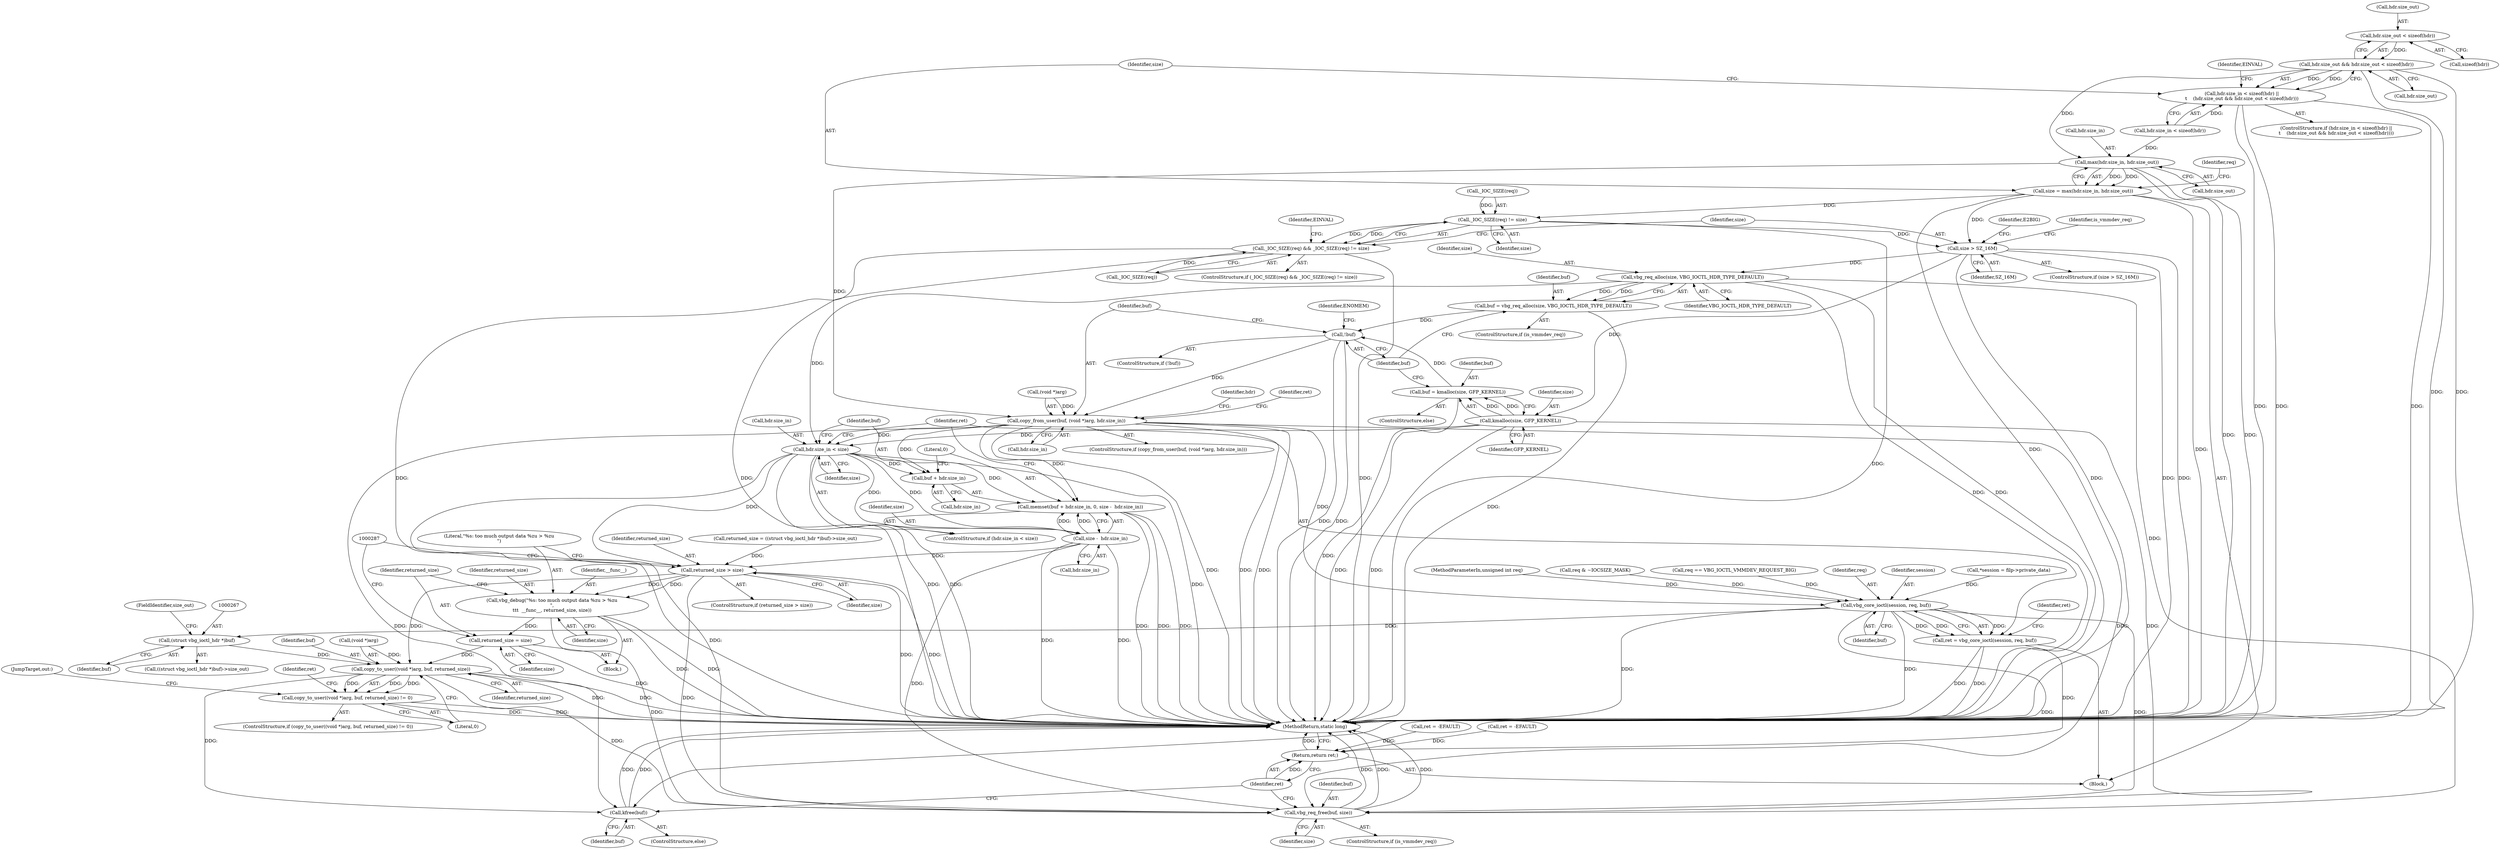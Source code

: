 digraph "0_linux_bd23a7269834dc7c1f93e83535d16ebc44b75eba@API" {
"1000154" [label="(Call,hdr.size_out < sizeof(hdr))"];
"1000150" [label="(Call,hdr.size_out && hdr.size_out < sizeof(hdr))"];
"1000143" [label="(Call,hdr.size_in < sizeof(hdr) ||\n\t    (hdr.size_out && hdr.size_out < sizeof(hdr)))"];
"1000165" [label="(Call,max(hdr.size_in, hdr.size_out))"];
"1000163" [label="(Call,size = max(hdr.size_in, hdr.size_out))"];
"1000176" [label="(Call,_IOC_SIZE(req) != size)"];
"1000173" [label="(Call,_IOC_SIZE(req) && _IOC_SIZE(req) != size)"];
"1000184" [label="(Call,size > SZ_16M)"];
"1000206" [label="(Call,vbg_req_alloc(size, VBG_IOCTL_HDR_TYPE_DEFAULT))"];
"1000204" [label="(Call,buf = vbg_req_alloc(size, VBG_IOCTL_HDR_TYPE_DEFAULT))"];
"1000216" [label="(Call,!buf)"];
"1000222" [label="(Call,copy_from_user(buf, (void *)arg, hdr.size_in))"];
"1000237" [label="(Call,hdr.size_in < size)"];
"1000242" [label="(Call,memset(buf + hdr.size_in, 0, size -  hdr.size_in))"];
"1000243" [label="(Call,buf + hdr.size_in)"];
"1000249" [label="(Call,size -  hdr.size_in)"];
"1000271" [label="(Call,returned_size > size)"];
"1000275" [label="(Call,vbg_debug(\"%s: too much output data %zu > %zu\n\",\n\t\t\t  __func__, returned_size, size))"];
"1000280" [label="(Call,returned_size = size)"];
"1000285" [label="(Call,copy_to_user((void *)arg, buf, returned_size))"];
"1000284" [label="(Call,copy_to_user((void *)arg, buf, returned_size) != 0)"];
"1000299" [label="(Call,vbg_req_free(buf, size))"];
"1000303" [label="(Call,kfree(buf))"];
"1000256" [label="(Call,vbg_core_ioctl(session, req, buf))"];
"1000254" [label="(Call,ret = vbg_core_ioctl(session, req, buf))"];
"1000305" [label="(Return,return ret;)"];
"1000266" [label="(Call,(struct vbg_ioctl_hdr *)buf)"];
"1000212" [label="(Call,kmalloc(size, GFP_KERNEL))"];
"1000210" [label="(Call,buf = kmalloc(size, GFP_KERNEL))"];
"1000292" [label="(Call,ret = -EFAULT)"];
"1000182" [label="(Identifier,EINVAL)"];
"1000242" [label="(Call,memset(buf + hdr.size_in, 0, size -  hdr.size_in))"];
"1000243" [label="(Call,buf + hdr.size_in)"];
"1000220" [label="(Identifier,ENOMEM)"];
"1000258" [label="(Identifier,req)"];
"1000151" [label="(Call,hdr.size_out)"];
"1000186" [label="(Identifier,SZ_16M)"];
"1000257" [label="(Identifier,session)"];
"1000232" [label="(Identifier,ret)"];
"1000273" [label="(Identifier,size)"];
"1000212" [label="(Call,kmalloc(size, GFP_KERNEL))"];
"1000270" [label="(ControlStructure,if (returned_size > size))"];
"1000301" [label="(Identifier,size)"];
"1000277" [label="(Identifier,__func__)"];
"1000213" [label="(Identifier,size)"];
"1000210" [label="(Call,buf = kmalloc(size, GFP_KERNEL))"];
"1000271" [label="(Call,returned_size > size)"];
"1000290" [label="(Identifier,returned_size)"];
"1000211" [label="(Identifier,buf)"];
"1000217" [label="(Identifier,buf)"];
"1000162" [label="(Identifier,EINVAL)"];
"1000265" [label="(Call,((struct vbg_ioctl_hdr *)buf)->size_out)"];
"1000304" [label="(Identifier,buf)"];
"1000275" [label="(Call,vbg_debug(\"%s: too much output data %zu > %zu\n\",\n\t\t\t  __func__, returned_size, size))"];
"1000241" [label="(Identifier,size)"];
"1000154" [label="(Call,hdr.size_out < sizeof(hdr))"];
"1000179" [label="(Identifier,size)"];
"1000306" [label="(Identifier,ret)"];
"1000176" [label="(Call,_IOC_SIZE(req) != size)"];
"1000209" [label="(ControlStructure,else)"];
"1000236" [label="(ControlStructure,if (hdr.size_in < size))"];
"1000227" [label="(Call,hdr.size_in)"];
"1000144" [label="(Call,hdr.size_in < sizeof(hdr))"];
"1000177" [label="(Call,_IOC_SIZE(req))"];
"1000143" [label="(Call,hdr.size_in < sizeof(hdr) ||\n\t    (hdr.size_out && hdr.size_out < sizeof(hdr)))"];
"1000256" [label="(Call,vbg_core_ioctl(session, req, buf))"];
"1000291" [label="(Literal,0)"];
"1000297" [label="(ControlStructure,if (is_vmmdev_req))"];
"1000215" [label="(ControlStructure,if (!buf))"];
"1000206" [label="(Call,vbg_req_alloc(size, VBG_IOCTL_HDR_TYPE_DEFAULT))"];
"1000205" [label="(Identifier,buf)"];
"1000248" [label="(Literal,0)"];
"1000189" [label="(Identifier,E2BIG)"];
"1000251" [label="(Call,hdr.size_in)"];
"1000142" [label="(ControlStructure,if (hdr.size_in < sizeof(hdr) ||\n\t    (hdr.size_out && hdr.size_out < sizeof(hdr))))"];
"1000164" [label="(Identifier,size)"];
"1000216" [label="(Call,!buf)"];
"1000169" [label="(Call,hdr.size_out)"];
"1000245" [label="(Call,hdr.size_in)"];
"1000244" [label="(Identifier,buf)"];
"1000272" [label="(Identifier,returned_size)"];
"1000263" [label="(Call,returned_size = ((struct vbg_ioctl_hdr *)buf)->size_out)"];
"1000231" [label="(Call,ret = -EFAULT)"];
"1000296" [label="(JumpTarget,out:)"];
"1000285" [label="(Call,copy_to_user((void *)arg, buf, returned_size))"];
"1000279" [label="(Identifier,size)"];
"1000175" [label="(Identifier,req)"];
"1000250" [label="(Identifier,size)"];
"1000224" [label="(Call,(void *)arg)"];
"1000281" [label="(Identifier,returned_size)"];
"1000222" [label="(Call,copy_from_user(buf, (void *)arg, hdr.size_in))"];
"1000249" [label="(Call,size -  hdr.size_in)"];
"1000155" [label="(Call,hdr.size_out)"];
"1000303" [label="(Call,kfree(buf))"];
"1000204" [label="(Call,buf = vbg_req_alloc(size, VBG_IOCTL_HDR_TYPE_DEFAULT))"];
"1000305" [label="(Return,return ret;)"];
"1000289" [label="(Identifier,buf)"];
"1000299" [label="(Call,vbg_req_free(buf, size))"];
"1000183" [label="(ControlStructure,if (size > SZ_16M))"];
"1000300" [label="(Identifier,buf)"];
"1000107" [label="(Call,*session = filp->private_data)"];
"1000103" [label="(MethodParameterIn,unsigned int req)"];
"1000282" [label="(Identifier,size)"];
"1000269" [label="(FieldIdentifier,size_out)"];
"1000268" [label="(Identifier,buf)"];
"1000283" [label="(ControlStructure,if (copy_to_user((void *)arg, buf, returned_size) != 0))"];
"1000274" [label="(Block,)"];
"1000280" [label="(Call,returned_size = size)"];
"1000174" [label="(Call,_IOC_SIZE(req))"];
"1000276" [label="(Literal,\"%s: too much output data %zu > %zu\n\")"];
"1000150" [label="(Call,hdr.size_out && hdr.size_out < sizeof(hdr))"];
"1000105" [label="(Block,)"];
"1000259" [label="(Identifier,buf)"];
"1000158" [label="(Call,sizeof(hdr))"];
"1000208" [label="(Identifier,VBG_IOCTL_HDR_TYPE_DEFAULT)"];
"1000254" [label="(Call,ret = vbg_core_ioctl(session, req, buf))"];
"1000278" [label="(Identifier,returned_size)"];
"1000166" [label="(Call,hdr.size_in)"];
"1000307" [label="(MethodReturn,static long)"];
"1000221" [label="(ControlStructure,if (copy_from_user(buf, (void *)arg, hdr.size_in)))"];
"1000191" [label="(Identifier,is_vmmdev_req)"];
"1000223" [label="(Identifier,buf)"];
"1000194" [label="(Call,req & ~IOCSIZE_MASK)"];
"1000284" [label="(Call,copy_to_user((void *)arg, buf, returned_size) != 0)"];
"1000165" [label="(Call,max(hdr.size_in, hdr.size_out))"];
"1000286" [label="(Call,(void *)arg)"];
"1000184" [label="(Call,size > SZ_16M)"];
"1000214" [label="(Identifier,GFP_KERNEL)"];
"1000237" [label="(Call,hdr.size_in < size)"];
"1000266" [label="(Call,(struct vbg_ioctl_hdr *)buf)"];
"1000207" [label="(Identifier,size)"];
"1000293" [label="(Identifier,ret)"];
"1000255" [label="(Identifier,ret)"];
"1000163" [label="(Call,size = max(hdr.size_in, hdr.size_out))"];
"1000202" [label="(ControlStructure,if (is_vmmdev_req))"];
"1000238" [label="(Call,hdr.size_in)"];
"1000261" [label="(Identifier,ret)"];
"1000173" [label="(Call,_IOC_SIZE(req) && _IOC_SIZE(req) != size)"];
"1000172" [label="(ControlStructure,if (_IOC_SIZE(req) && _IOC_SIZE(req) != size))"];
"1000185" [label="(Identifier,size)"];
"1000199" [label="(Call,req == VBG_IOCTL_VMMDEV_REQUEST_BIG)"];
"1000302" [label="(ControlStructure,else)"];
"1000239" [label="(Identifier,hdr)"];
"1000154" -> "1000150"  [label="AST: "];
"1000154" -> "1000158"  [label="CFG: "];
"1000155" -> "1000154"  [label="AST: "];
"1000158" -> "1000154"  [label="AST: "];
"1000150" -> "1000154"  [label="CFG: "];
"1000154" -> "1000150"  [label="DDG: "];
"1000150" -> "1000143"  [label="AST: "];
"1000150" -> "1000151"  [label="CFG: "];
"1000151" -> "1000150"  [label="AST: "];
"1000143" -> "1000150"  [label="CFG: "];
"1000150" -> "1000307"  [label="DDG: "];
"1000150" -> "1000307"  [label="DDG: "];
"1000150" -> "1000143"  [label="DDG: "];
"1000150" -> "1000143"  [label="DDG: "];
"1000150" -> "1000165"  [label="DDG: "];
"1000143" -> "1000142"  [label="AST: "];
"1000143" -> "1000144"  [label="CFG: "];
"1000144" -> "1000143"  [label="AST: "];
"1000162" -> "1000143"  [label="CFG: "];
"1000164" -> "1000143"  [label="CFG: "];
"1000143" -> "1000307"  [label="DDG: "];
"1000143" -> "1000307"  [label="DDG: "];
"1000143" -> "1000307"  [label="DDG: "];
"1000144" -> "1000143"  [label="DDG: "];
"1000165" -> "1000163"  [label="AST: "];
"1000165" -> "1000169"  [label="CFG: "];
"1000166" -> "1000165"  [label="AST: "];
"1000169" -> "1000165"  [label="AST: "];
"1000163" -> "1000165"  [label="CFG: "];
"1000165" -> "1000307"  [label="DDG: "];
"1000165" -> "1000307"  [label="DDG: "];
"1000165" -> "1000163"  [label="DDG: "];
"1000165" -> "1000163"  [label="DDG: "];
"1000144" -> "1000165"  [label="DDG: "];
"1000165" -> "1000222"  [label="DDG: "];
"1000163" -> "1000105"  [label="AST: "];
"1000164" -> "1000163"  [label="AST: "];
"1000175" -> "1000163"  [label="CFG: "];
"1000163" -> "1000307"  [label="DDG: "];
"1000163" -> "1000307"  [label="DDG: "];
"1000163" -> "1000176"  [label="DDG: "];
"1000163" -> "1000184"  [label="DDG: "];
"1000176" -> "1000173"  [label="AST: "];
"1000176" -> "1000179"  [label="CFG: "];
"1000177" -> "1000176"  [label="AST: "];
"1000179" -> "1000176"  [label="AST: "];
"1000173" -> "1000176"  [label="CFG: "];
"1000176" -> "1000307"  [label="DDG: "];
"1000176" -> "1000173"  [label="DDG: "];
"1000176" -> "1000173"  [label="DDG: "];
"1000177" -> "1000176"  [label="DDG: "];
"1000176" -> "1000184"  [label="DDG: "];
"1000173" -> "1000172"  [label="AST: "];
"1000173" -> "1000174"  [label="CFG: "];
"1000174" -> "1000173"  [label="AST: "];
"1000182" -> "1000173"  [label="CFG: "];
"1000185" -> "1000173"  [label="CFG: "];
"1000173" -> "1000307"  [label="DDG: "];
"1000173" -> "1000307"  [label="DDG: "];
"1000173" -> "1000307"  [label="DDG: "];
"1000174" -> "1000173"  [label="DDG: "];
"1000184" -> "1000183"  [label="AST: "];
"1000184" -> "1000186"  [label="CFG: "];
"1000185" -> "1000184"  [label="AST: "];
"1000186" -> "1000184"  [label="AST: "];
"1000189" -> "1000184"  [label="CFG: "];
"1000191" -> "1000184"  [label="CFG: "];
"1000184" -> "1000307"  [label="DDG: "];
"1000184" -> "1000307"  [label="DDG: "];
"1000184" -> "1000307"  [label="DDG: "];
"1000184" -> "1000206"  [label="DDG: "];
"1000184" -> "1000212"  [label="DDG: "];
"1000206" -> "1000204"  [label="AST: "];
"1000206" -> "1000208"  [label="CFG: "];
"1000207" -> "1000206"  [label="AST: "];
"1000208" -> "1000206"  [label="AST: "];
"1000204" -> "1000206"  [label="CFG: "];
"1000206" -> "1000307"  [label="DDG: "];
"1000206" -> "1000307"  [label="DDG: "];
"1000206" -> "1000204"  [label="DDG: "];
"1000206" -> "1000204"  [label="DDG: "];
"1000206" -> "1000237"  [label="DDG: "];
"1000206" -> "1000299"  [label="DDG: "];
"1000204" -> "1000202"  [label="AST: "];
"1000205" -> "1000204"  [label="AST: "];
"1000217" -> "1000204"  [label="CFG: "];
"1000204" -> "1000307"  [label="DDG: "];
"1000204" -> "1000216"  [label="DDG: "];
"1000216" -> "1000215"  [label="AST: "];
"1000216" -> "1000217"  [label="CFG: "];
"1000217" -> "1000216"  [label="AST: "];
"1000220" -> "1000216"  [label="CFG: "];
"1000223" -> "1000216"  [label="CFG: "];
"1000216" -> "1000307"  [label="DDG: "];
"1000216" -> "1000307"  [label="DDG: "];
"1000210" -> "1000216"  [label="DDG: "];
"1000216" -> "1000222"  [label="DDG: "];
"1000222" -> "1000221"  [label="AST: "];
"1000222" -> "1000227"  [label="CFG: "];
"1000223" -> "1000222"  [label="AST: "];
"1000224" -> "1000222"  [label="AST: "];
"1000227" -> "1000222"  [label="AST: "];
"1000232" -> "1000222"  [label="CFG: "];
"1000239" -> "1000222"  [label="CFG: "];
"1000222" -> "1000307"  [label="DDG: "];
"1000222" -> "1000307"  [label="DDG: "];
"1000222" -> "1000307"  [label="DDG: "];
"1000224" -> "1000222"  [label="DDG: "];
"1000222" -> "1000237"  [label="DDG: "];
"1000222" -> "1000242"  [label="DDG: "];
"1000222" -> "1000243"  [label="DDG: "];
"1000222" -> "1000256"  [label="DDG: "];
"1000222" -> "1000299"  [label="DDG: "];
"1000222" -> "1000303"  [label="DDG: "];
"1000237" -> "1000236"  [label="AST: "];
"1000237" -> "1000241"  [label="CFG: "];
"1000238" -> "1000237"  [label="AST: "];
"1000241" -> "1000237"  [label="AST: "];
"1000244" -> "1000237"  [label="CFG: "];
"1000255" -> "1000237"  [label="CFG: "];
"1000237" -> "1000307"  [label="DDG: "];
"1000237" -> "1000307"  [label="DDG: "];
"1000237" -> "1000307"  [label="DDG: "];
"1000212" -> "1000237"  [label="DDG: "];
"1000237" -> "1000242"  [label="DDG: "];
"1000237" -> "1000243"  [label="DDG: "];
"1000237" -> "1000249"  [label="DDG: "];
"1000237" -> "1000249"  [label="DDG: "];
"1000237" -> "1000271"  [label="DDG: "];
"1000237" -> "1000299"  [label="DDG: "];
"1000242" -> "1000236"  [label="AST: "];
"1000242" -> "1000249"  [label="CFG: "];
"1000243" -> "1000242"  [label="AST: "];
"1000248" -> "1000242"  [label="AST: "];
"1000249" -> "1000242"  [label="AST: "];
"1000255" -> "1000242"  [label="CFG: "];
"1000242" -> "1000307"  [label="DDG: "];
"1000242" -> "1000307"  [label="DDG: "];
"1000242" -> "1000307"  [label="DDG: "];
"1000249" -> "1000242"  [label="DDG: "];
"1000249" -> "1000242"  [label="DDG: "];
"1000243" -> "1000245"  [label="CFG: "];
"1000244" -> "1000243"  [label="AST: "];
"1000245" -> "1000243"  [label="AST: "];
"1000248" -> "1000243"  [label="CFG: "];
"1000249" -> "1000251"  [label="CFG: "];
"1000250" -> "1000249"  [label="AST: "];
"1000251" -> "1000249"  [label="AST: "];
"1000249" -> "1000307"  [label="DDG: "];
"1000249" -> "1000307"  [label="DDG: "];
"1000249" -> "1000271"  [label="DDG: "];
"1000249" -> "1000299"  [label="DDG: "];
"1000271" -> "1000270"  [label="AST: "];
"1000271" -> "1000273"  [label="CFG: "];
"1000272" -> "1000271"  [label="AST: "];
"1000273" -> "1000271"  [label="AST: "];
"1000276" -> "1000271"  [label="CFG: "];
"1000287" -> "1000271"  [label="CFG: "];
"1000271" -> "1000307"  [label="DDG: "];
"1000271" -> "1000307"  [label="DDG: "];
"1000263" -> "1000271"  [label="DDG: "];
"1000271" -> "1000275"  [label="DDG: "];
"1000271" -> "1000275"  [label="DDG: "];
"1000271" -> "1000285"  [label="DDG: "];
"1000271" -> "1000299"  [label="DDG: "];
"1000275" -> "1000274"  [label="AST: "];
"1000275" -> "1000279"  [label="CFG: "];
"1000276" -> "1000275"  [label="AST: "];
"1000277" -> "1000275"  [label="AST: "];
"1000278" -> "1000275"  [label="AST: "];
"1000279" -> "1000275"  [label="AST: "];
"1000281" -> "1000275"  [label="CFG: "];
"1000275" -> "1000307"  [label="DDG: "];
"1000275" -> "1000307"  [label="DDG: "];
"1000275" -> "1000280"  [label="DDG: "];
"1000275" -> "1000299"  [label="DDG: "];
"1000280" -> "1000274"  [label="AST: "];
"1000280" -> "1000282"  [label="CFG: "];
"1000281" -> "1000280"  [label="AST: "];
"1000282" -> "1000280"  [label="AST: "];
"1000287" -> "1000280"  [label="CFG: "];
"1000280" -> "1000307"  [label="DDG: "];
"1000280" -> "1000285"  [label="DDG: "];
"1000285" -> "1000284"  [label="AST: "];
"1000285" -> "1000290"  [label="CFG: "];
"1000286" -> "1000285"  [label="AST: "];
"1000289" -> "1000285"  [label="AST: "];
"1000290" -> "1000285"  [label="AST: "];
"1000291" -> "1000285"  [label="CFG: "];
"1000285" -> "1000307"  [label="DDG: "];
"1000285" -> "1000307"  [label="DDG: "];
"1000285" -> "1000284"  [label="DDG: "];
"1000285" -> "1000284"  [label="DDG: "];
"1000285" -> "1000284"  [label="DDG: "];
"1000286" -> "1000285"  [label="DDG: "];
"1000266" -> "1000285"  [label="DDG: "];
"1000285" -> "1000299"  [label="DDG: "];
"1000285" -> "1000303"  [label="DDG: "];
"1000284" -> "1000283"  [label="AST: "];
"1000284" -> "1000291"  [label="CFG: "];
"1000291" -> "1000284"  [label="AST: "];
"1000293" -> "1000284"  [label="CFG: "];
"1000296" -> "1000284"  [label="CFG: "];
"1000284" -> "1000307"  [label="DDG: "];
"1000284" -> "1000307"  [label="DDG: "];
"1000299" -> "1000297"  [label="AST: "];
"1000299" -> "1000301"  [label="CFG: "];
"1000300" -> "1000299"  [label="AST: "];
"1000301" -> "1000299"  [label="AST: "];
"1000306" -> "1000299"  [label="CFG: "];
"1000299" -> "1000307"  [label="DDG: "];
"1000299" -> "1000307"  [label="DDG: "];
"1000299" -> "1000307"  [label="DDG: "];
"1000256" -> "1000299"  [label="DDG: "];
"1000212" -> "1000299"  [label="DDG: "];
"1000303" -> "1000302"  [label="AST: "];
"1000303" -> "1000304"  [label="CFG: "];
"1000304" -> "1000303"  [label="AST: "];
"1000306" -> "1000303"  [label="CFG: "];
"1000303" -> "1000307"  [label="DDG: "];
"1000303" -> "1000307"  [label="DDG: "];
"1000256" -> "1000303"  [label="DDG: "];
"1000256" -> "1000254"  [label="AST: "];
"1000256" -> "1000259"  [label="CFG: "];
"1000257" -> "1000256"  [label="AST: "];
"1000258" -> "1000256"  [label="AST: "];
"1000259" -> "1000256"  [label="AST: "];
"1000254" -> "1000256"  [label="CFG: "];
"1000256" -> "1000307"  [label="DDG: "];
"1000256" -> "1000307"  [label="DDG: "];
"1000256" -> "1000254"  [label="DDG: "];
"1000256" -> "1000254"  [label="DDG: "];
"1000256" -> "1000254"  [label="DDG: "];
"1000107" -> "1000256"  [label="DDG: "];
"1000199" -> "1000256"  [label="DDG: "];
"1000194" -> "1000256"  [label="DDG: "];
"1000103" -> "1000256"  [label="DDG: "];
"1000256" -> "1000266"  [label="DDG: "];
"1000254" -> "1000105"  [label="AST: "];
"1000255" -> "1000254"  [label="AST: "];
"1000261" -> "1000254"  [label="CFG: "];
"1000254" -> "1000307"  [label="DDG: "];
"1000254" -> "1000307"  [label="DDG: "];
"1000254" -> "1000305"  [label="DDG: "];
"1000305" -> "1000105"  [label="AST: "];
"1000305" -> "1000306"  [label="CFG: "];
"1000306" -> "1000305"  [label="AST: "];
"1000307" -> "1000305"  [label="CFG: "];
"1000305" -> "1000307"  [label="DDG: "];
"1000306" -> "1000305"  [label="DDG: "];
"1000292" -> "1000305"  [label="DDG: "];
"1000231" -> "1000305"  [label="DDG: "];
"1000266" -> "1000265"  [label="AST: "];
"1000266" -> "1000268"  [label="CFG: "];
"1000267" -> "1000266"  [label="AST: "];
"1000268" -> "1000266"  [label="AST: "];
"1000269" -> "1000266"  [label="CFG: "];
"1000212" -> "1000210"  [label="AST: "];
"1000212" -> "1000214"  [label="CFG: "];
"1000213" -> "1000212"  [label="AST: "];
"1000214" -> "1000212"  [label="AST: "];
"1000210" -> "1000212"  [label="CFG: "];
"1000212" -> "1000307"  [label="DDG: "];
"1000212" -> "1000307"  [label="DDG: "];
"1000212" -> "1000210"  [label="DDG: "];
"1000212" -> "1000210"  [label="DDG: "];
"1000210" -> "1000209"  [label="AST: "];
"1000211" -> "1000210"  [label="AST: "];
"1000217" -> "1000210"  [label="CFG: "];
"1000210" -> "1000307"  [label="DDG: "];
}
